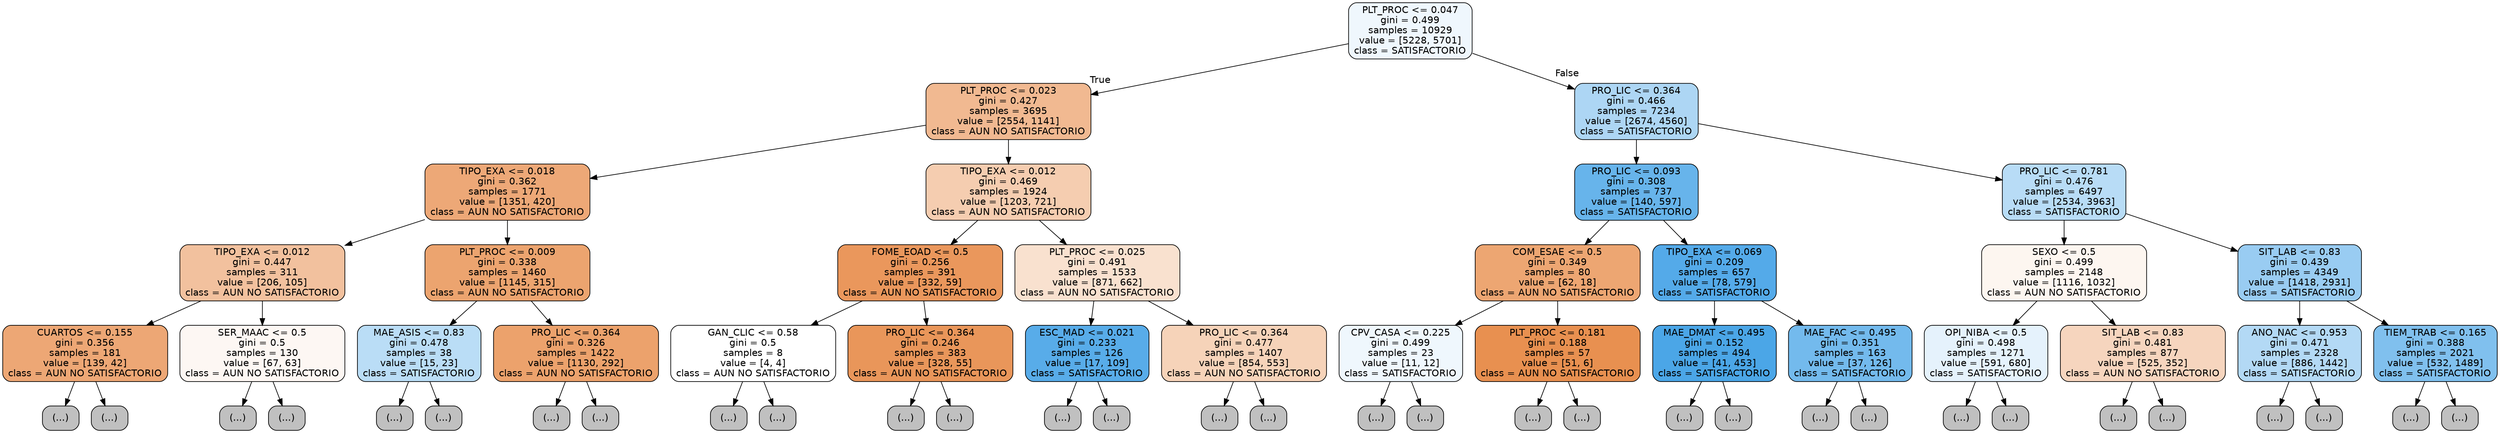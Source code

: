 digraph Tree {
node [shape=box, style="filled, rounded", color="black", fontname=helvetica] ;
edge [fontname=helvetica] ;
0 [label="PLT_PROC <= 0.047\ngini = 0.499\nsamples = 10929\nvalue = [5228, 5701]\nclass = SATISFACTORIO", fillcolor="#eff7fd"] ;
1 [label="PLT_PROC <= 0.023\ngini = 0.427\nsamples = 3695\nvalue = [2554, 1141]\nclass = AUN NO SATISFACTORIO", fillcolor="#f1b991"] ;
0 -> 1 [labeldistance=2.5, labelangle=45, headlabel="True"] ;
2 [label="TIPO_EXA <= 0.018\ngini = 0.362\nsamples = 1771\nvalue = [1351, 420]\nclass = AUN NO SATISFACTORIO", fillcolor="#eda877"] ;
1 -> 2 ;
3 [label="TIPO_EXA <= 0.012\ngini = 0.447\nsamples = 311\nvalue = [206, 105]\nclass = AUN NO SATISFACTORIO", fillcolor="#f2c19e"] ;
2 -> 3 ;
4 [label="CUARTOS <= 0.155\ngini = 0.356\nsamples = 181\nvalue = [139, 42]\nclass = AUN NO SATISFACTORIO", fillcolor="#eda775"] ;
3 -> 4 ;
5 [label="(...)", fillcolor="#C0C0C0"] ;
4 -> 5 ;
6 [label="(...)", fillcolor="#C0C0C0"] ;
4 -> 6 ;
7 [label="SER_MAAC <= 0.5\ngini = 0.5\nsamples = 130\nvalue = [67, 63]\nclass = AUN NO SATISFACTORIO", fillcolor="#fdf7f3"] ;
3 -> 7 ;
8 [label="(...)", fillcolor="#C0C0C0"] ;
7 -> 8 ;
9 [label="(...)", fillcolor="#C0C0C0"] ;
7 -> 9 ;
10 [label="PLT_PROC <= 0.009\ngini = 0.338\nsamples = 1460\nvalue = [1145, 315]\nclass = AUN NO SATISFACTORIO", fillcolor="#eca46f"] ;
2 -> 10 ;
11 [label="MAE_ASIS <= 0.83\ngini = 0.478\nsamples = 38\nvalue = [15, 23]\nclass = SATISFACTORIO", fillcolor="#baddf6"] ;
10 -> 11 ;
12 [label="(...)", fillcolor="#C0C0C0"] ;
11 -> 12 ;
13 [label="(...)", fillcolor="#C0C0C0"] ;
11 -> 13 ;
14 [label="PRO_LIC <= 0.364\ngini = 0.326\nsamples = 1422\nvalue = [1130, 292]\nclass = AUN NO SATISFACTORIO", fillcolor="#eca26c"] ;
10 -> 14 ;
15 [label="(...)", fillcolor="#C0C0C0"] ;
14 -> 15 ;
16 [label="(...)", fillcolor="#C0C0C0"] ;
14 -> 16 ;
17 [label="TIPO_EXA <= 0.012\ngini = 0.469\nsamples = 1924\nvalue = [1203, 721]\nclass = AUN NO SATISFACTORIO", fillcolor="#f5cdb0"] ;
1 -> 17 ;
18 [label="FOME_EOAD <= 0.5\ngini = 0.256\nsamples = 391\nvalue = [332, 59]\nclass = AUN NO SATISFACTORIO", fillcolor="#ea975c"] ;
17 -> 18 ;
19 [label="GAN_CLIC <= 0.58\ngini = 0.5\nsamples = 8\nvalue = [4, 4]\nclass = AUN NO SATISFACTORIO", fillcolor="#ffffff"] ;
18 -> 19 ;
20 [label="(...)", fillcolor="#C0C0C0"] ;
19 -> 20 ;
21 [label="(...)", fillcolor="#C0C0C0"] ;
19 -> 21 ;
22 [label="PRO_LIC <= 0.364\ngini = 0.246\nsamples = 383\nvalue = [328, 55]\nclass = AUN NO SATISFACTORIO", fillcolor="#e9965a"] ;
18 -> 22 ;
23 [label="(...)", fillcolor="#C0C0C0"] ;
22 -> 23 ;
24 [label="(...)", fillcolor="#C0C0C0"] ;
22 -> 24 ;
25 [label="PLT_PROC <= 0.025\ngini = 0.491\nsamples = 1533\nvalue = [871, 662]\nclass = AUN NO SATISFACTORIO", fillcolor="#f9e1cf"] ;
17 -> 25 ;
26 [label="ESC_MAD <= 0.021\ngini = 0.233\nsamples = 126\nvalue = [17, 109]\nclass = SATISFACTORIO", fillcolor="#58ace9"] ;
25 -> 26 ;
27 [label="(...)", fillcolor="#C0C0C0"] ;
26 -> 27 ;
28 [label="(...)", fillcolor="#C0C0C0"] ;
26 -> 28 ;
29 [label="PRO_LIC <= 0.364\ngini = 0.477\nsamples = 1407\nvalue = [854, 553]\nclass = AUN NO SATISFACTORIO", fillcolor="#f6d3b9"] ;
25 -> 29 ;
30 [label="(...)", fillcolor="#C0C0C0"] ;
29 -> 30 ;
31 [label="(...)", fillcolor="#C0C0C0"] ;
29 -> 31 ;
32 [label="PRO_LIC <= 0.364\ngini = 0.466\nsamples = 7234\nvalue = [2674, 4560]\nclass = SATISFACTORIO", fillcolor="#add6f4"] ;
0 -> 32 [labeldistance=2.5, labelangle=-45, headlabel="False"] ;
33 [label="PRO_LIC <= 0.093\ngini = 0.308\nsamples = 737\nvalue = [140, 597]\nclass = SATISFACTORIO", fillcolor="#67b4eb"] ;
32 -> 33 ;
34 [label="COM_ESAE <= 0.5\ngini = 0.349\nsamples = 80\nvalue = [62, 18]\nclass = AUN NO SATISFACTORIO", fillcolor="#eda672"] ;
33 -> 34 ;
35 [label="CPV_CASA <= 0.225\ngini = 0.499\nsamples = 23\nvalue = [11, 12]\nclass = SATISFACTORIO", fillcolor="#eff7fd"] ;
34 -> 35 ;
36 [label="(...)", fillcolor="#C0C0C0"] ;
35 -> 36 ;
37 [label="(...)", fillcolor="#C0C0C0"] ;
35 -> 37 ;
38 [label="PLT_PROC <= 0.181\ngini = 0.188\nsamples = 57\nvalue = [51, 6]\nclass = AUN NO SATISFACTORIO", fillcolor="#e89050"] ;
34 -> 38 ;
39 [label="(...)", fillcolor="#C0C0C0"] ;
38 -> 39 ;
40 [label="(...)", fillcolor="#C0C0C0"] ;
38 -> 40 ;
41 [label="TIPO_EXA <= 0.069\ngini = 0.209\nsamples = 657\nvalue = [78, 579]\nclass = SATISFACTORIO", fillcolor="#54aae9"] ;
33 -> 41 ;
42 [label="MAE_DMAT <= 0.495\ngini = 0.152\nsamples = 494\nvalue = [41, 453]\nclass = SATISFACTORIO", fillcolor="#4ba6e7"] ;
41 -> 42 ;
43 [label="(...)", fillcolor="#C0C0C0"] ;
42 -> 43 ;
44 [label="(...)", fillcolor="#C0C0C0"] ;
42 -> 44 ;
45 [label="MAE_FAC <= 0.495\ngini = 0.351\nsamples = 163\nvalue = [37, 126]\nclass = SATISFACTORIO", fillcolor="#73baed"] ;
41 -> 45 ;
46 [label="(...)", fillcolor="#C0C0C0"] ;
45 -> 46 ;
47 [label="(...)", fillcolor="#C0C0C0"] ;
45 -> 47 ;
48 [label="PRO_LIC <= 0.781\ngini = 0.476\nsamples = 6497\nvalue = [2534, 3963]\nclass = SATISFACTORIO", fillcolor="#b8dcf6"] ;
32 -> 48 ;
49 [label="SEXO <= 0.5\ngini = 0.499\nsamples = 2148\nvalue = [1116, 1032]\nclass = AUN NO SATISFACTORIO", fillcolor="#fdf6f0"] ;
48 -> 49 ;
50 [label="OPI_NIBA <= 0.5\ngini = 0.498\nsamples = 1271\nvalue = [591, 680]\nclass = SATISFACTORIO", fillcolor="#e5f2fc"] ;
49 -> 50 ;
51 [label="(...)", fillcolor="#C0C0C0"] ;
50 -> 51 ;
52 [label="(...)", fillcolor="#C0C0C0"] ;
50 -> 52 ;
53 [label="SIT_LAB <= 0.83\ngini = 0.481\nsamples = 877\nvalue = [525, 352]\nclass = AUN NO SATISFACTORIO", fillcolor="#f6d5be"] ;
49 -> 53 ;
54 [label="(...)", fillcolor="#C0C0C0"] ;
53 -> 54 ;
55 [label="(...)", fillcolor="#C0C0C0"] ;
53 -> 55 ;
56 [label="SIT_LAB <= 0.83\ngini = 0.439\nsamples = 4349\nvalue = [1418, 2931]\nclass = SATISFACTORIO", fillcolor="#99ccf2"] ;
48 -> 56 ;
57 [label="ANO_NAC <= 0.953\ngini = 0.471\nsamples = 2328\nvalue = [886, 1442]\nclass = SATISFACTORIO", fillcolor="#b3d9f5"] ;
56 -> 57 ;
58 [label="(...)", fillcolor="#C0C0C0"] ;
57 -> 58 ;
59 [label="(...)", fillcolor="#C0C0C0"] ;
57 -> 59 ;
60 [label="TIEM_TRAB <= 0.165\ngini = 0.388\nsamples = 2021\nvalue = [532, 1489]\nclass = SATISFACTORIO", fillcolor="#80c0ee"] ;
56 -> 60 ;
61 [label="(...)", fillcolor="#C0C0C0"] ;
60 -> 61 ;
62 [label="(...)", fillcolor="#C0C0C0"] ;
60 -> 62 ;
}